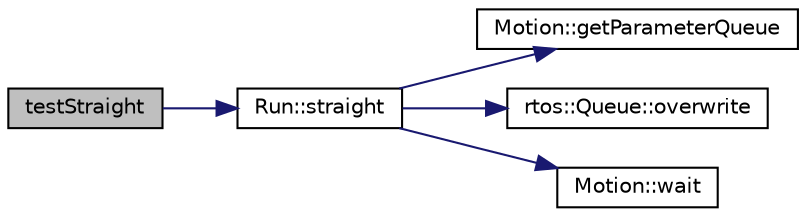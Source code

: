 digraph "testStraight"
{
 // LATEX_PDF_SIZE
  edge [fontname="Helvetica",fontsize="10",labelfontname="Helvetica",labelfontsize="10"];
  node [fontname="Helvetica",fontsize="10",shape=record];
  rankdir="LR";
  Node1 [label="testStraight",height=0.2,width=0.4,color="black", fillcolor="grey75", style="filled", fontcolor="black",tooltip=" "];
  Node1 -> Node2 [color="midnightblue",fontsize="10",style="solid",fontname="Helvetica"];
  Node2 [label="Run::straight",height=0.2,width=0.4,color="black", fillcolor="white", style="filled",URL="$classRun.html#a211182f5233a0e7b308693e4633351b7",tooltip=" "];
  Node2 -> Node3 [color="midnightblue",fontsize="10",style="solid",fontname="Helvetica"];
  Node3 [label="Motion::getParameterQueue",height=0.2,width=0.4,color="black", fillcolor="white", style="filled",URL="$classMotion.html#ae4a9edb598403d8f8d48caf670351f4a",tooltip=" "];
  Node2 -> Node4 [color="midnightblue",fontsize="10",style="solid",fontname="Helvetica"];
  Node4 [label="rtos::Queue::overwrite",height=0.2,width=0.4,color="black", fillcolor="white", style="filled",URL="$classrtos_1_1Queue.html#aefa2666169a2772bd2ee5f3ba94d2a35",tooltip=" "];
  Node2 -> Node5 [color="midnightblue",fontsize="10",style="solid",fontname="Helvetica"];
  Node5 [label="Motion::wait",height=0.2,width=0.4,color="black", fillcolor="white", style="filled",URL="$classMotion.html#a77b12599a978c6e083c6daa3c7e75145",tooltip=" "];
}
